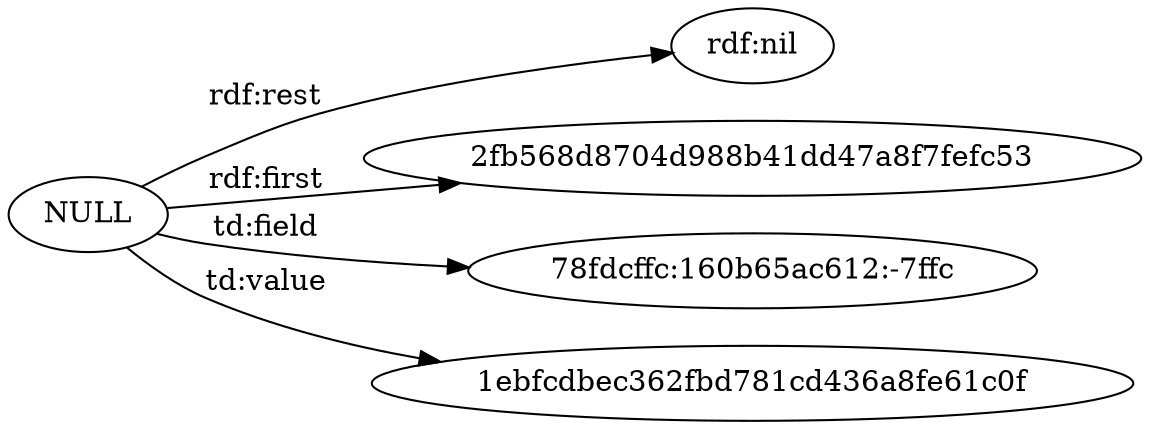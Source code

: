 digraph ar2dtool_diagram { 
rankdir=LR;
size="1501"
	"NULL" -> "rdf:nil" [ label = "rdf:rest" ];
	"NULL" -> "2fb568d8704d988b41dd47a8f7fefc53" [ label = "rdf:first" ];
	"NULL" -> "78fdcffc:160b65ac612:-7ffc" [ label = "td:field" ];
	"NULL" -> "1ebfcdbec362fbd781cd436a8fe61c0f" [ label = "td:value" ];

}
